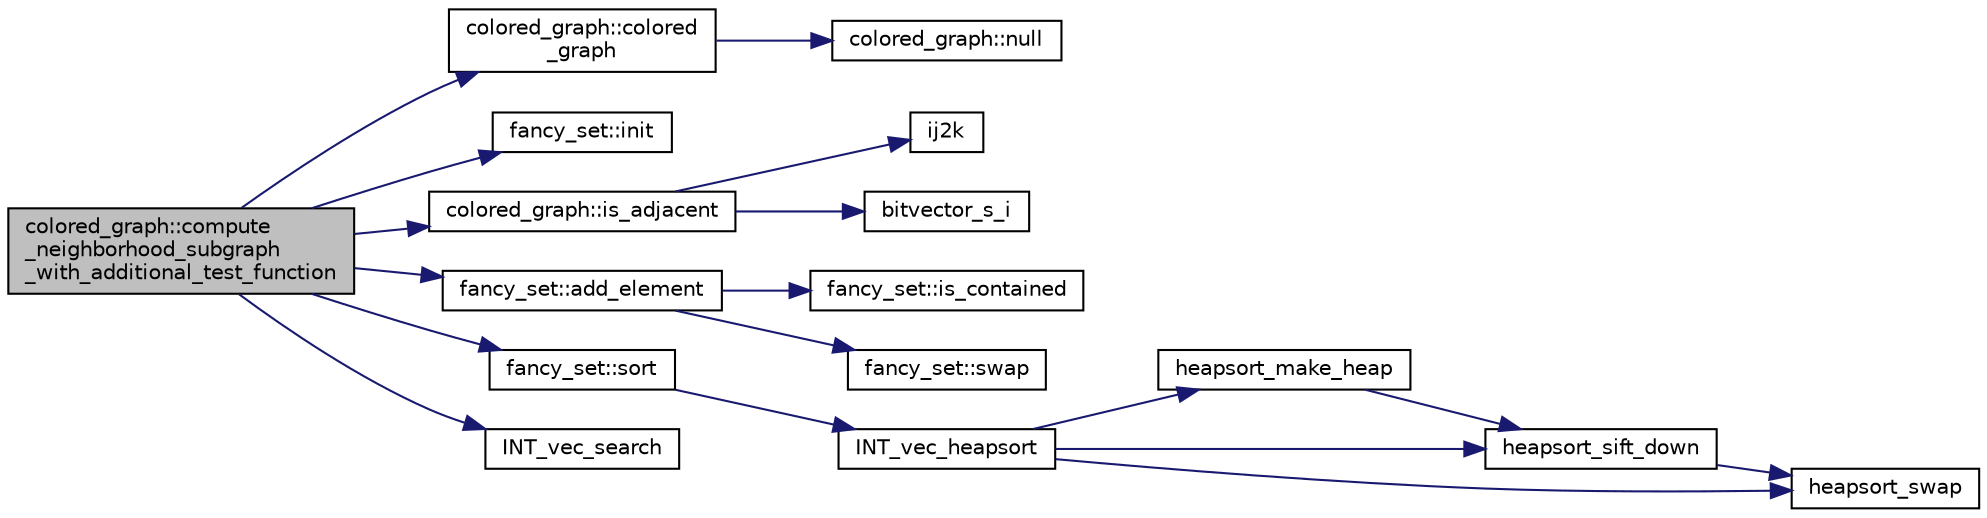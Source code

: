 digraph "colored_graph::compute_neighborhood_subgraph_with_additional_test_function"
{
  edge [fontname="Helvetica",fontsize="10",labelfontname="Helvetica",labelfontsize="10"];
  node [fontname="Helvetica",fontsize="10",shape=record];
  rankdir="LR";
  Node102 [label="colored_graph::compute\l_neighborhood_subgraph\l_with_additional_test_function",height=0.2,width=0.4,color="black", fillcolor="grey75", style="filled", fontcolor="black"];
  Node102 -> Node103 [color="midnightblue",fontsize="10",style="solid",fontname="Helvetica"];
  Node103 [label="colored_graph::colored\l_graph",height=0.2,width=0.4,color="black", fillcolor="white", style="filled",URL="$dc/de2/classcolored__graph.html#a104bcd930e68c04e4786678923bfdca1"];
  Node103 -> Node104 [color="midnightblue",fontsize="10",style="solid",fontname="Helvetica"];
  Node104 [label="colored_graph::null",height=0.2,width=0.4,color="black", fillcolor="white", style="filled",URL="$dc/de2/classcolored__graph.html#ac73b077b50e6439a617aec3f1f3fd864"];
  Node102 -> Node105 [color="midnightblue",fontsize="10",style="solid",fontname="Helvetica"];
  Node105 [label="fancy_set::init",height=0.2,width=0.4,color="black", fillcolor="white", style="filled",URL="$d5/da4/classfancy__set.html#af3ef2500d80ad02c08887b352bc49fb8"];
  Node102 -> Node106 [color="midnightblue",fontsize="10",style="solid",fontname="Helvetica"];
  Node106 [label="colored_graph::is_adjacent",height=0.2,width=0.4,color="black", fillcolor="white", style="filled",URL="$dc/de2/classcolored__graph.html#ac13cc7a798c3ee11bef01f01c8eab061"];
  Node106 -> Node107 [color="midnightblue",fontsize="10",style="solid",fontname="Helvetica"];
  Node107 [label="ij2k",height=0.2,width=0.4,color="black", fillcolor="white", style="filled",URL="$df/dbf/sajeeb_8_c.html#a68a0fe85ad4b80a9220cb33f9c4c0042"];
  Node106 -> Node108 [color="midnightblue",fontsize="10",style="solid",fontname="Helvetica"];
  Node108 [label="bitvector_s_i",height=0.2,width=0.4,color="black", fillcolor="white", style="filled",URL="$df/dbf/sajeeb_8_c.html#ac0135a3681a44df3fe7af1545676fbe2"];
  Node102 -> Node109 [color="midnightblue",fontsize="10",style="solid",fontname="Helvetica"];
  Node109 [label="fancy_set::add_element",height=0.2,width=0.4,color="black", fillcolor="white", style="filled",URL="$d5/da4/classfancy__set.html#ab3f7e0bf35d0c312db44973eaad5b085"];
  Node109 -> Node110 [color="midnightblue",fontsize="10",style="solid",fontname="Helvetica"];
  Node110 [label="fancy_set::is_contained",height=0.2,width=0.4,color="black", fillcolor="white", style="filled",URL="$d5/da4/classfancy__set.html#a629c5fdb14e3ad606632bb3d88013851"];
  Node109 -> Node111 [color="midnightblue",fontsize="10",style="solid",fontname="Helvetica"];
  Node111 [label="fancy_set::swap",height=0.2,width=0.4,color="black", fillcolor="white", style="filled",URL="$d5/da4/classfancy__set.html#abf9e1b0592f017be71ca410371b04754"];
  Node102 -> Node112 [color="midnightblue",fontsize="10",style="solid",fontname="Helvetica"];
  Node112 [label="fancy_set::sort",height=0.2,width=0.4,color="black", fillcolor="white", style="filled",URL="$d5/da4/classfancy__set.html#aa757da529107b6f0397cafada1423712"];
  Node112 -> Node113 [color="midnightblue",fontsize="10",style="solid",fontname="Helvetica"];
  Node113 [label="INT_vec_heapsort",height=0.2,width=0.4,color="black", fillcolor="white", style="filled",URL="$d5/de2/foundations_2data__structures_2data__structures_8h.html#a3590ad9987f801fbfc94634300182f39"];
  Node113 -> Node114 [color="midnightblue",fontsize="10",style="solid",fontname="Helvetica"];
  Node114 [label="heapsort_make_heap",height=0.2,width=0.4,color="black", fillcolor="white", style="filled",URL="$d4/dd7/sorting_8_c.html#a42f24453d7d77eeb1338ebd1a13cfdbb"];
  Node114 -> Node115 [color="midnightblue",fontsize="10",style="solid",fontname="Helvetica"];
  Node115 [label="heapsort_sift_down",height=0.2,width=0.4,color="black", fillcolor="white", style="filled",URL="$d4/dd7/sorting_8_c.html#a65cbb1a6a3f01f511673705437ddc18b"];
  Node115 -> Node116 [color="midnightblue",fontsize="10",style="solid",fontname="Helvetica"];
  Node116 [label="heapsort_swap",height=0.2,width=0.4,color="black", fillcolor="white", style="filled",URL="$d4/dd7/sorting_8_c.html#a8f048362e6065297b19b6975bcbbfcc6"];
  Node113 -> Node116 [color="midnightblue",fontsize="10",style="solid",fontname="Helvetica"];
  Node113 -> Node115 [color="midnightblue",fontsize="10",style="solid",fontname="Helvetica"];
  Node102 -> Node117 [color="midnightblue",fontsize="10",style="solid",fontname="Helvetica"];
  Node117 [label="INT_vec_search",height=0.2,width=0.4,color="black", fillcolor="white", style="filled",URL="$d5/de2/foundations_2data__structures_2data__structures_8h.html#ad103ef2316a1f671bdb68fd9cd9ba945"];
}
